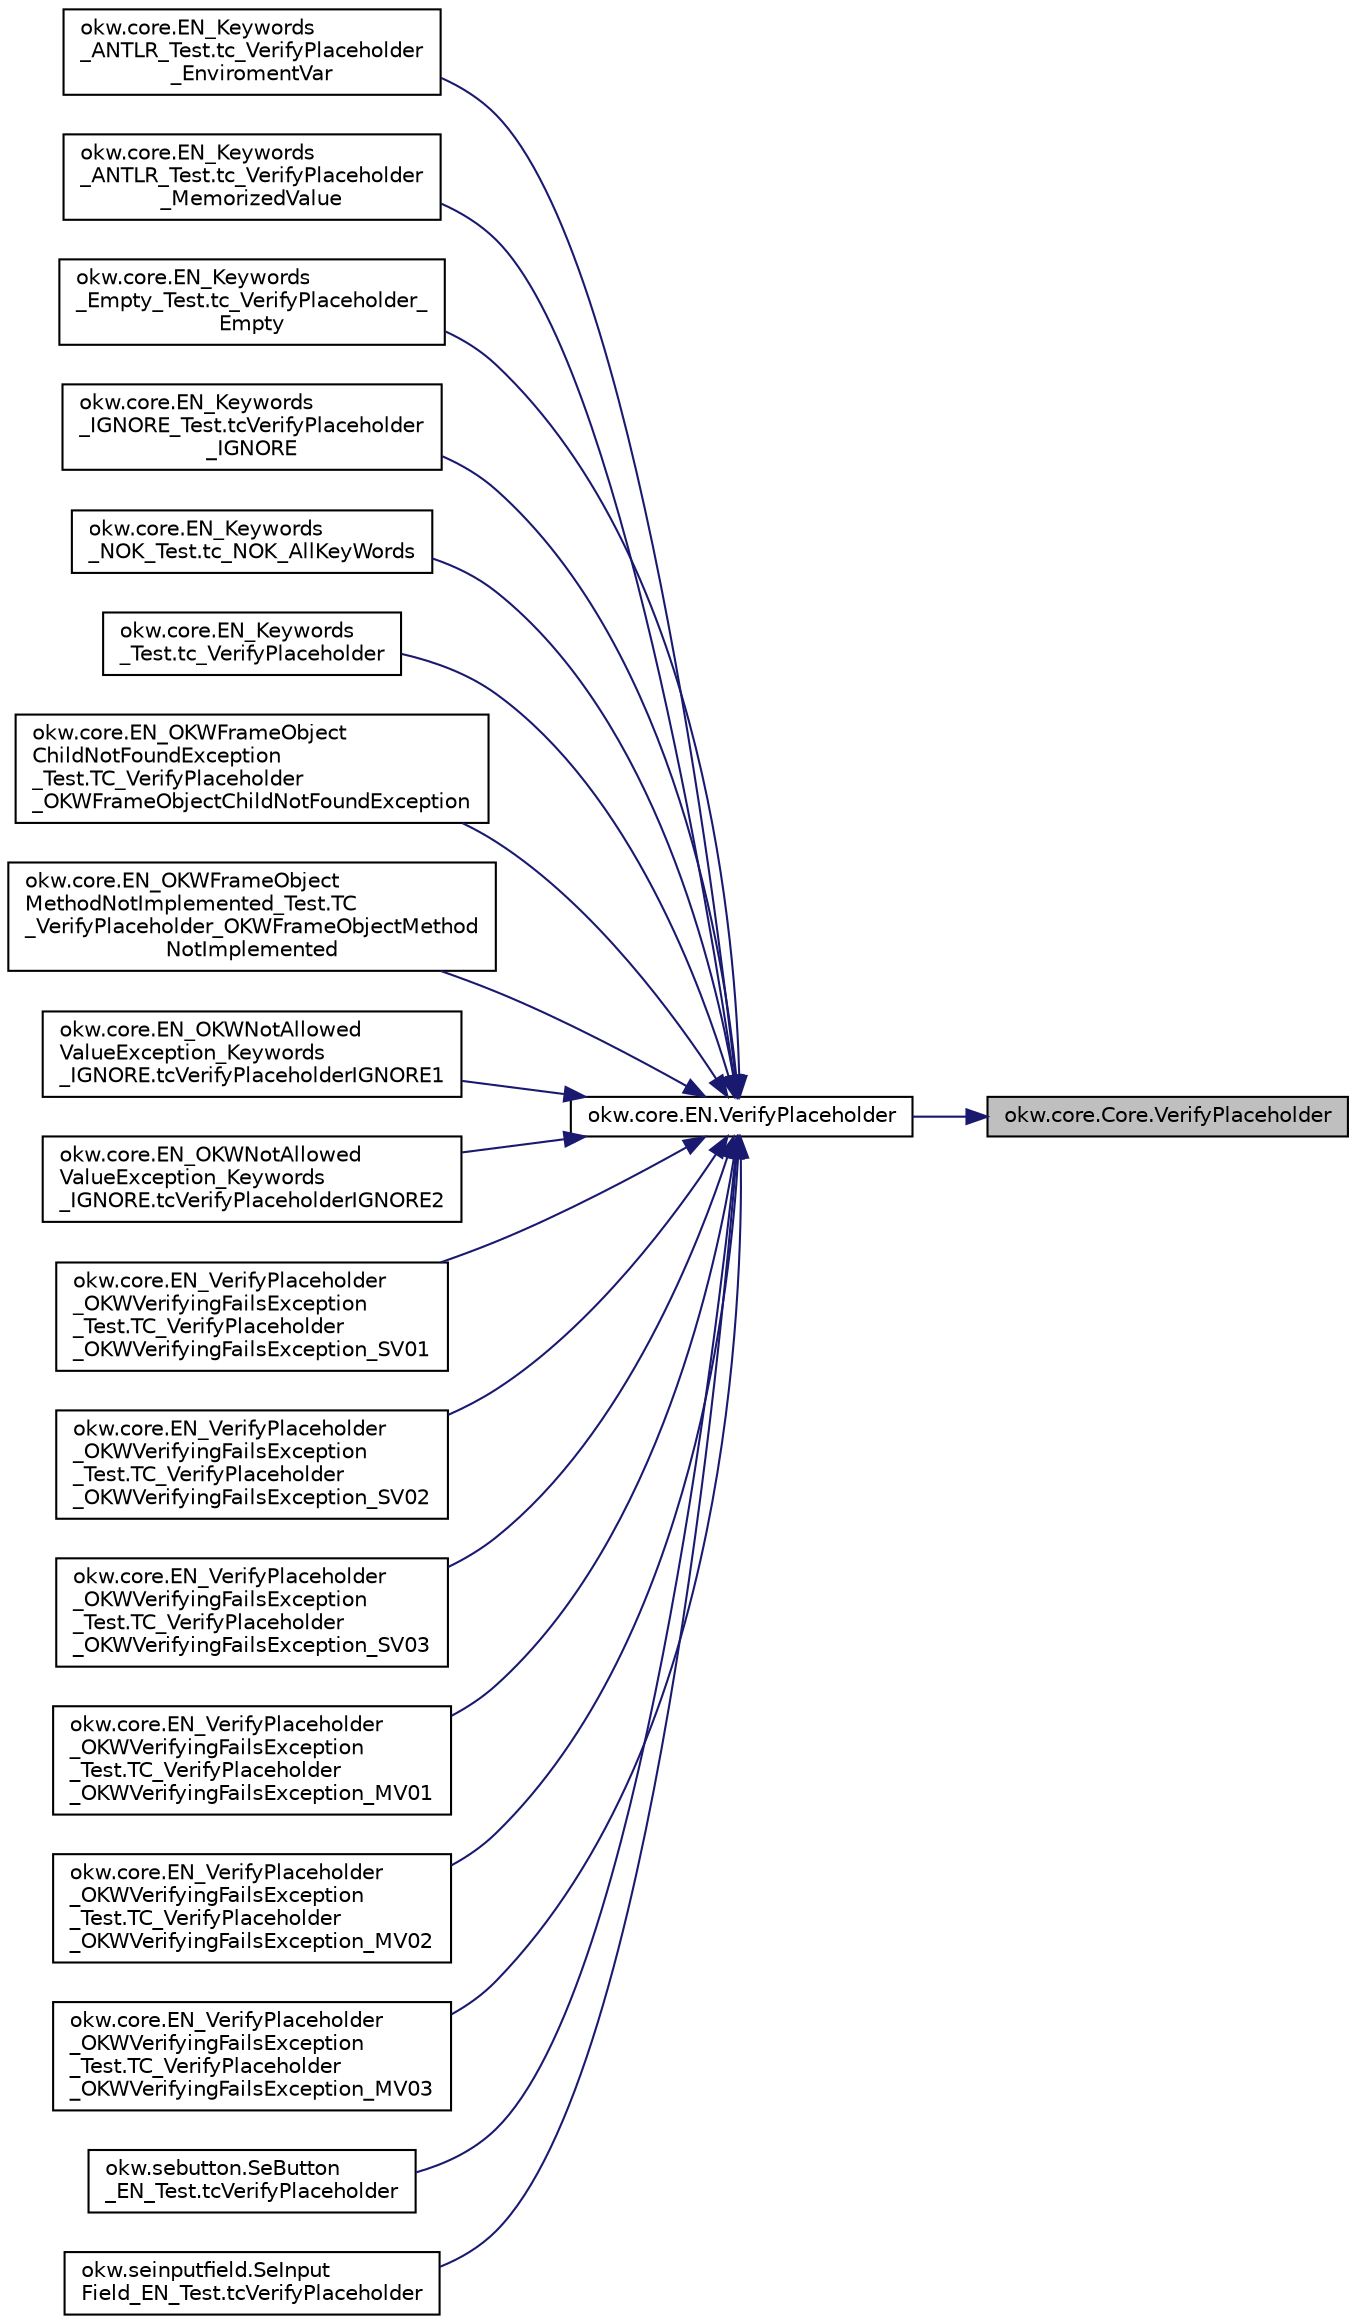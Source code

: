 digraph "okw.core.Core.VerifyPlaceholder"
{
 // INTERACTIVE_SVG=YES
 // LATEX_PDF_SIZE
  edge [fontname="Helvetica",fontsize="10",labelfontname="Helvetica",labelfontsize="10"];
  node [fontname="Helvetica",fontsize="10",shape=record];
  rankdir="RL";
  Node4235 [label="okw.core.Core.VerifyPlaceholder",height=0.2,width=0.4,color="black", fillcolor="grey75", style="filled", fontcolor="black",tooltip="Überprüft den Platzhalter des Objektes."];
  Node4235 -> Node4236 [dir="back",color="midnightblue",fontsize="10",style="solid",fontname="Helvetica"];
  Node4236 [label="okw.core.EN.VerifyPlaceholder",height=0.2,width=0.4,color="black", fillcolor="white", style="filled",URL="$classokw_1_1core_1_1_e_n.html#aa32044aab2bea24f9bb1750abdbbabb3",tooltip="Überprüft den Platzhalter des Objektes."];
  Node4236 -> Node4237 [dir="back",color="midnightblue",fontsize="10",style="solid",fontname="Helvetica"];
  Node4237 [label="okw.core.EN_Keywords\l_ANTLR_Test.tc_VerifyPlaceholder\l_EnviromentVar",height=0.2,width=0.4,color="black", fillcolor="white", style="filled",URL="$classokw_1_1core_1_1_e_n___keywords___a_n_t_l_r___test.html#a76366d0f58d9779e588221619053b3b4",tooltip=" "];
  Node4236 -> Node4238 [dir="back",color="midnightblue",fontsize="10",style="solid",fontname="Helvetica"];
  Node4238 [label="okw.core.EN_Keywords\l_ANTLR_Test.tc_VerifyPlaceholder\l_MemorizedValue",height=0.2,width=0.4,color="black", fillcolor="white", style="filled",URL="$classokw_1_1core_1_1_e_n___keywords___a_n_t_l_r___test.html#a3f722728dc3541a08f029eb1be36059d",tooltip=" "];
  Node4236 -> Node4239 [dir="back",color="midnightblue",fontsize="10",style="solid",fontname="Helvetica"];
  Node4239 [label="okw.core.EN_Keywords\l_Empty_Test.tc_VerifyPlaceholder_\lEmpty",height=0.2,width=0.4,color="black", fillcolor="white", style="filled",URL="$classokw_1_1core_1_1_e_n___keywords___empty___test.html#ad1fddfc8480e09cd510e31ab8197100d",tooltip="Prüft \"${EMPTY}\" für das Schlüsslewort VerifyPlaceholder(strng,string)"];
  Node4236 -> Node4240 [dir="back",color="midnightblue",fontsize="10",style="solid",fontname="Helvetica"];
  Node4240 [label="okw.core.EN_Keywords\l_IGNORE_Test.tcVerifyPlaceholder\l_IGNORE",height=0.2,width=0.4,color="black", fillcolor="white", style="filled",URL="$classokw_1_1core_1_1_e_n___keywords___i_g_n_o_r_e___test.html#a86eb0b9aa765c8e54610c8076417ecda",tooltip=" "];
  Node4236 -> Node4241 [dir="back",color="midnightblue",fontsize="10",style="solid",fontname="Helvetica"];
  Node4241 [label="okw.core.EN_Keywords\l_NOK_Test.tc_NOK_AllKeyWords",height=0.2,width=0.4,color="black", fillcolor="white", style="filled",URL="$classokw_1_1core_1_1_e_n___keywords___n_o_k___test.html#a81a960a2341dfb0e27da7871291c84dc",tooltip="Prüft methoden aufruf für einen einfachen Click."];
  Node4236 -> Node4242 [dir="back",color="midnightblue",fontsize="10",style="solid",fontname="Helvetica"];
  Node4242 [label="okw.core.EN_Keywords\l_Test.tc_VerifyPlaceholder",height=0.2,width=0.4,color="black", fillcolor="white", style="filled",URL="$classokw_1_1core_1_1_e_n___keywords___test.html#a1ebfacda6da447f3b583236e39ec91a3",tooltip="\"Normaler\" Testfall für das Schlüsselwort EN.VerifyPlaceholder(String,String)."];
  Node4236 -> Node4243 [dir="back",color="midnightblue",fontsize="10",style="solid",fontname="Helvetica"];
  Node4243 [label="okw.core.EN_OKWFrameObject\lChildNotFoundException\l_Test.TC_VerifyPlaceholder\l_OKWFrameObjectChildNotFoundException",height=0.2,width=0.4,color="black", fillcolor="white", style="filled",URL="$classokw_1_1core_1_1_e_n___o_k_w_frame_object_child_not_found_exception___test.html#a3a3732606b304999437df394a02af52b",tooltip="Prüft ob die Ausnahme OKWFrameObjectChildNotFoundException durch die LFC-VerifyPlaceholder ausgelöst ..."];
  Node4236 -> Node4244 [dir="back",color="midnightblue",fontsize="10",style="solid",fontname="Helvetica"];
  Node4244 [label="okw.core.EN_OKWFrameObject\lMethodNotImplemented_Test.TC\l_VerifyPlaceholder_OKWFrameObjectMethod\lNotImplemented",height=0.2,width=0.4,color="black", fillcolor="white", style="filled",URL="$classokw_1_1core_1_1_e_n___o_k_w_frame_object_method_not_implemented___test.html#a5ec49242642726beb4f84e8a864c2239",tooltip="Prüft ob die Ausnahme OKWFrameObjectMethodNotImplemented von VerifyCaption( FN, ExpVal ) ausgelöst wi..."];
  Node4236 -> Node4245 [dir="back",color="midnightblue",fontsize="10",style="solid",fontname="Helvetica"];
  Node4245 [label="okw.core.EN_OKWNotAllowed\lValueException_Keywords\l_IGNORE.tcVerifyPlaceholderIGNORE1",height=0.2,width=0.4,color="black", fillcolor="white", style="filled",URL="$classokw_1_1core_1_1_e_n___o_k_w_not_allowed_value_exception___keywords___i_g_n_o_r_e.html#aea2eb8ff6f07fc4f6be227f4dea24eee",tooltip="Prüft ob \"${IGNORE} \" die Ausnahme okw.exceptions.OKWNotAllowedValueException auslöst."];
  Node4236 -> Node4246 [dir="back",color="midnightblue",fontsize="10",style="solid",fontname="Helvetica"];
  Node4246 [label="okw.core.EN_OKWNotAllowed\lValueException_Keywords\l_IGNORE.tcVerifyPlaceholderIGNORE2",height=0.2,width=0.4,color="black", fillcolor="white", style="filled",URL="$classokw_1_1core_1_1_e_n___o_k_w_not_allowed_value_exception___keywords___i_g_n_o_r_e.html#a37f7b5b9f5c5b73cc02f856d73f6103f",tooltip="Prüft ob \"\"${IGNORE}${TCN}\" die Ausnahme okw.exceptions.OKWNotAllowedValueException auslöst."];
  Node4236 -> Node4247 [dir="back",color="midnightblue",fontsize="10",style="solid",fontname="Helvetica"];
  Node4247 [label="okw.core.EN_VerifyPlaceholder\l_OKWVerifyingFailsException\l_Test.TC_VerifyPlaceholder\l_OKWVerifyingFailsException_SV01",height=0.2,width=0.4,color="black", fillcolor="white", style="filled",URL="$classokw_1_1core_1_1_e_n___verify_placeholder___o_k_w_verifying_fails_exception___test.html#a8fa7db3dfbbdad831586cc1de97877ef",tooltip="Prüft, ob die Ausnahme OKWVerifyingFailsException bei einem Soll/Ist-Vergleich ausgelöst wird."];
  Node4236 -> Node4248 [dir="back",color="midnightblue",fontsize="10",style="solid",fontname="Helvetica"];
  Node4248 [label="okw.core.EN_VerifyPlaceholder\l_OKWVerifyingFailsException\l_Test.TC_VerifyPlaceholder\l_OKWVerifyingFailsException_SV02",height=0.2,width=0.4,color="black", fillcolor="white", style="filled",URL="$classokw_1_1core_1_1_e_n___verify_placeholder___o_k_w_verifying_fails_exception___test.html#a3de10586e4a4ca4b92292aaf61f076f3",tooltip="Prüft, ob die Ausnahme OKWVerifyingFailsException bei einem Soll/Ist-Vergleich ausgelöst wird."];
  Node4236 -> Node4249 [dir="back",color="midnightblue",fontsize="10",style="solid",fontname="Helvetica"];
  Node4249 [label="okw.core.EN_VerifyPlaceholder\l_OKWVerifyingFailsException\l_Test.TC_VerifyPlaceholder\l_OKWVerifyingFailsException_SV03",height=0.2,width=0.4,color="black", fillcolor="white", style="filled",URL="$classokw_1_1core_1_1_e_n___verify_placeholder___o_k_w_verifying_fails_exception___test.html#add60b25819f0f103f1b0576932b590ad",tooltip="Prüft, ob die Ausnahme OKWVerifyingFailsException bei einem Soll/Ist-Vergleich ausgelöst wird."];
  Node4236 -> Node4250 [dir="back",color="midnightblue",fontsize="10",style="solid",fontname="Helvetica"];
  Node4250 [label="okw.core.EN_VerifyPlaceholder\l_OKWVerifyingFailsException\l_Test.TC_VerifyPlaceholder\l_OKWVerifyingFailsException_MV01",height=0.2,width=0.4,color="black", fillcolor="white", style="filled",URL="$classokw_1_1core_1_1_e_n___verify_placeholder___o_k_w_verifying_fails_exception___test.html#a844de0f2992f79a344d6f0c095296b9e",tooltip="Prüft, ob die Ausnahme OKWVerifyingFailsException bei einem Soll/Ist-Vergleich ausgelöst wird."];
  Node4236 -> Node4251 [dir="back",color="midnightblue",fontsize="10",style="solid",fontname="Helvetica"];
  Node4251 [label="okw.core.EN_VerifyPlaceholder\l_OKWVerifyingFailsException\l_Test.TC_VerifyPlaceholder\l_OKWVerifyingFailsException_MV02",height=0.2,width=0.4,color="black", fillcolor="white", style="filled",URL="$classokw_1_1core_1_1_e_n___verify_placeholder___o_k_w_verifying_fails_exception___test.html#a06f87d2eff809d40e1c1f62f92a1b5ae",tooltip="Prüft, ob die Ausnahme OKWVerifyingFailsException bei einem Soll/Ist-Vergleich ausgelöst wird."];
  Node4236 -> Node4252 [dir="back",color="midnightblue",fontsize="10",style="solid",fontname="Helvetica"];
  Node4252 [label="okw.core.EN_VerifyPlaceholder\l_OKWVerifyingFailsException\l_Test.TC_VerifyPlaceholder\l_OKWVerifyingFailsException_MV03",height=0.2,width=0.4,color="black", fillcolor="white", style="filled",URL="$classokw_1_1core_1_1_e_n___verify_placeholder___o_k_w_verifying_fails_exception___test.html#a598eb8529afcf45f202a4f18e8e0c8cb",tooltip="Prüft, ob die Ausnahme OKWVerifyingFailsException bei einem Soll/Ist-Vergleich ausgelöst wird."];
  Node4236 -> Node4253 [dir="back",color="midnightblue",fontsize="10",style="solid",fontname="Helvetica"];
  Node4253 [label="okw.sebutton.SeButton\l_EN_Test.tcVerifyPlaceholder",height=0.2,width=0.4,color="black", fillcolor="white", style="filled",URL="$classokw_1_1sebutton_1_1_se_button___e_n___test.html#aae2ea703db39a81a45012becb171176f",tooltip="Schlüsselwortes VerifyPlaceholder für SeButton sollte OKWFrameObjectMethodNotImplemented auslösen."];
  Node4236 -> Node4254 [dir="back",color="midnightblue",fontsize="10",style="solid",fontname="Helvetica"];
  Node4254 [label="okw.seinputfield.SeInput\lField_EN_Test.tcVerifyPlaceholder",height=0.2,width=0.4,color="black", fillcolor="white", style="filled",URL="$classokw_1_1seinputfield_1_1_se_input_field___e_n___test.html#a6afa22493d07c4a721eba6662acb0127",tooltip="Testet ob das Schlüsselwort VerifyPlaceholder( FN, ExpVal ) der Klasse SeInputText implementiert ist."];
}
